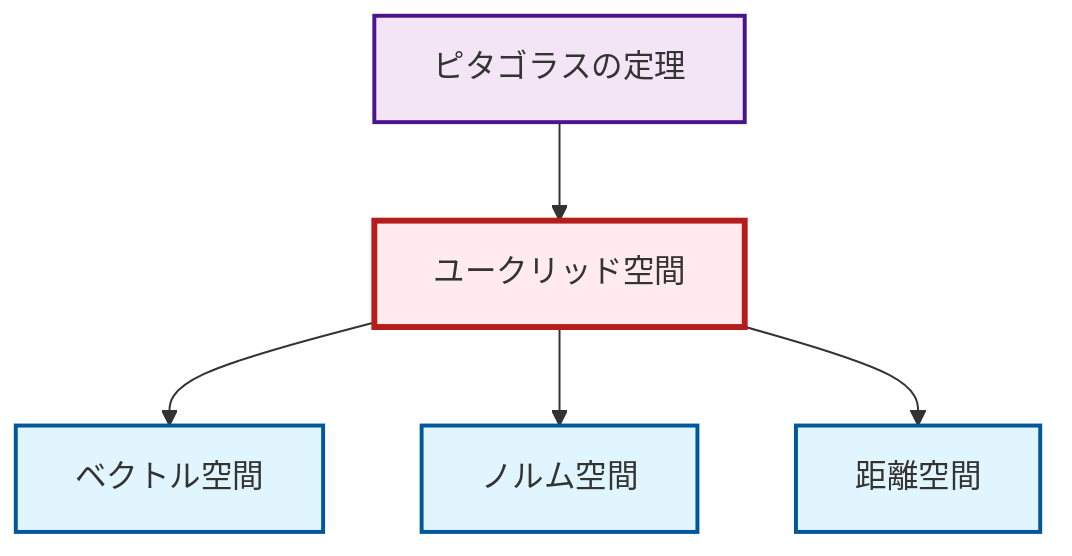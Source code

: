 graph TD
    classDef definition fill:#e1f5fe,stroke:#01579b,stroke-width:2px
    classDef theorem fill:#f3e5f5,stroke:#4a148c,stroke-width:2px
    classDef axiom fill:#fff3e0,stroke:#e65100,stroke-width:2px
    classDef example fill:#e8f5e9,stroke:#1b5e20,stroke-width:2px
    classDef current fill:#ffebee,stroke:#b71c1c,stroke-width:3px
    thm-pythagorean["ピタゴラスの定理"]:::theorem
    def-metric-space["距離空間"]:::definition
    def-normed-vector-space["ノルム空間"]:::definition
    def-euclidean-space["ユークリッド空間"]:::definition
    def-vector-space["ベクトル空間"]:::definition
    def-euclidean-space --> def-vector-space
    thm-pythagorean --> def-euclidean-space
    def-euclidean-space --> def-normed-vector-space
    def-euclidean-space --> def-metric-space
    class def-euclidean-space current
